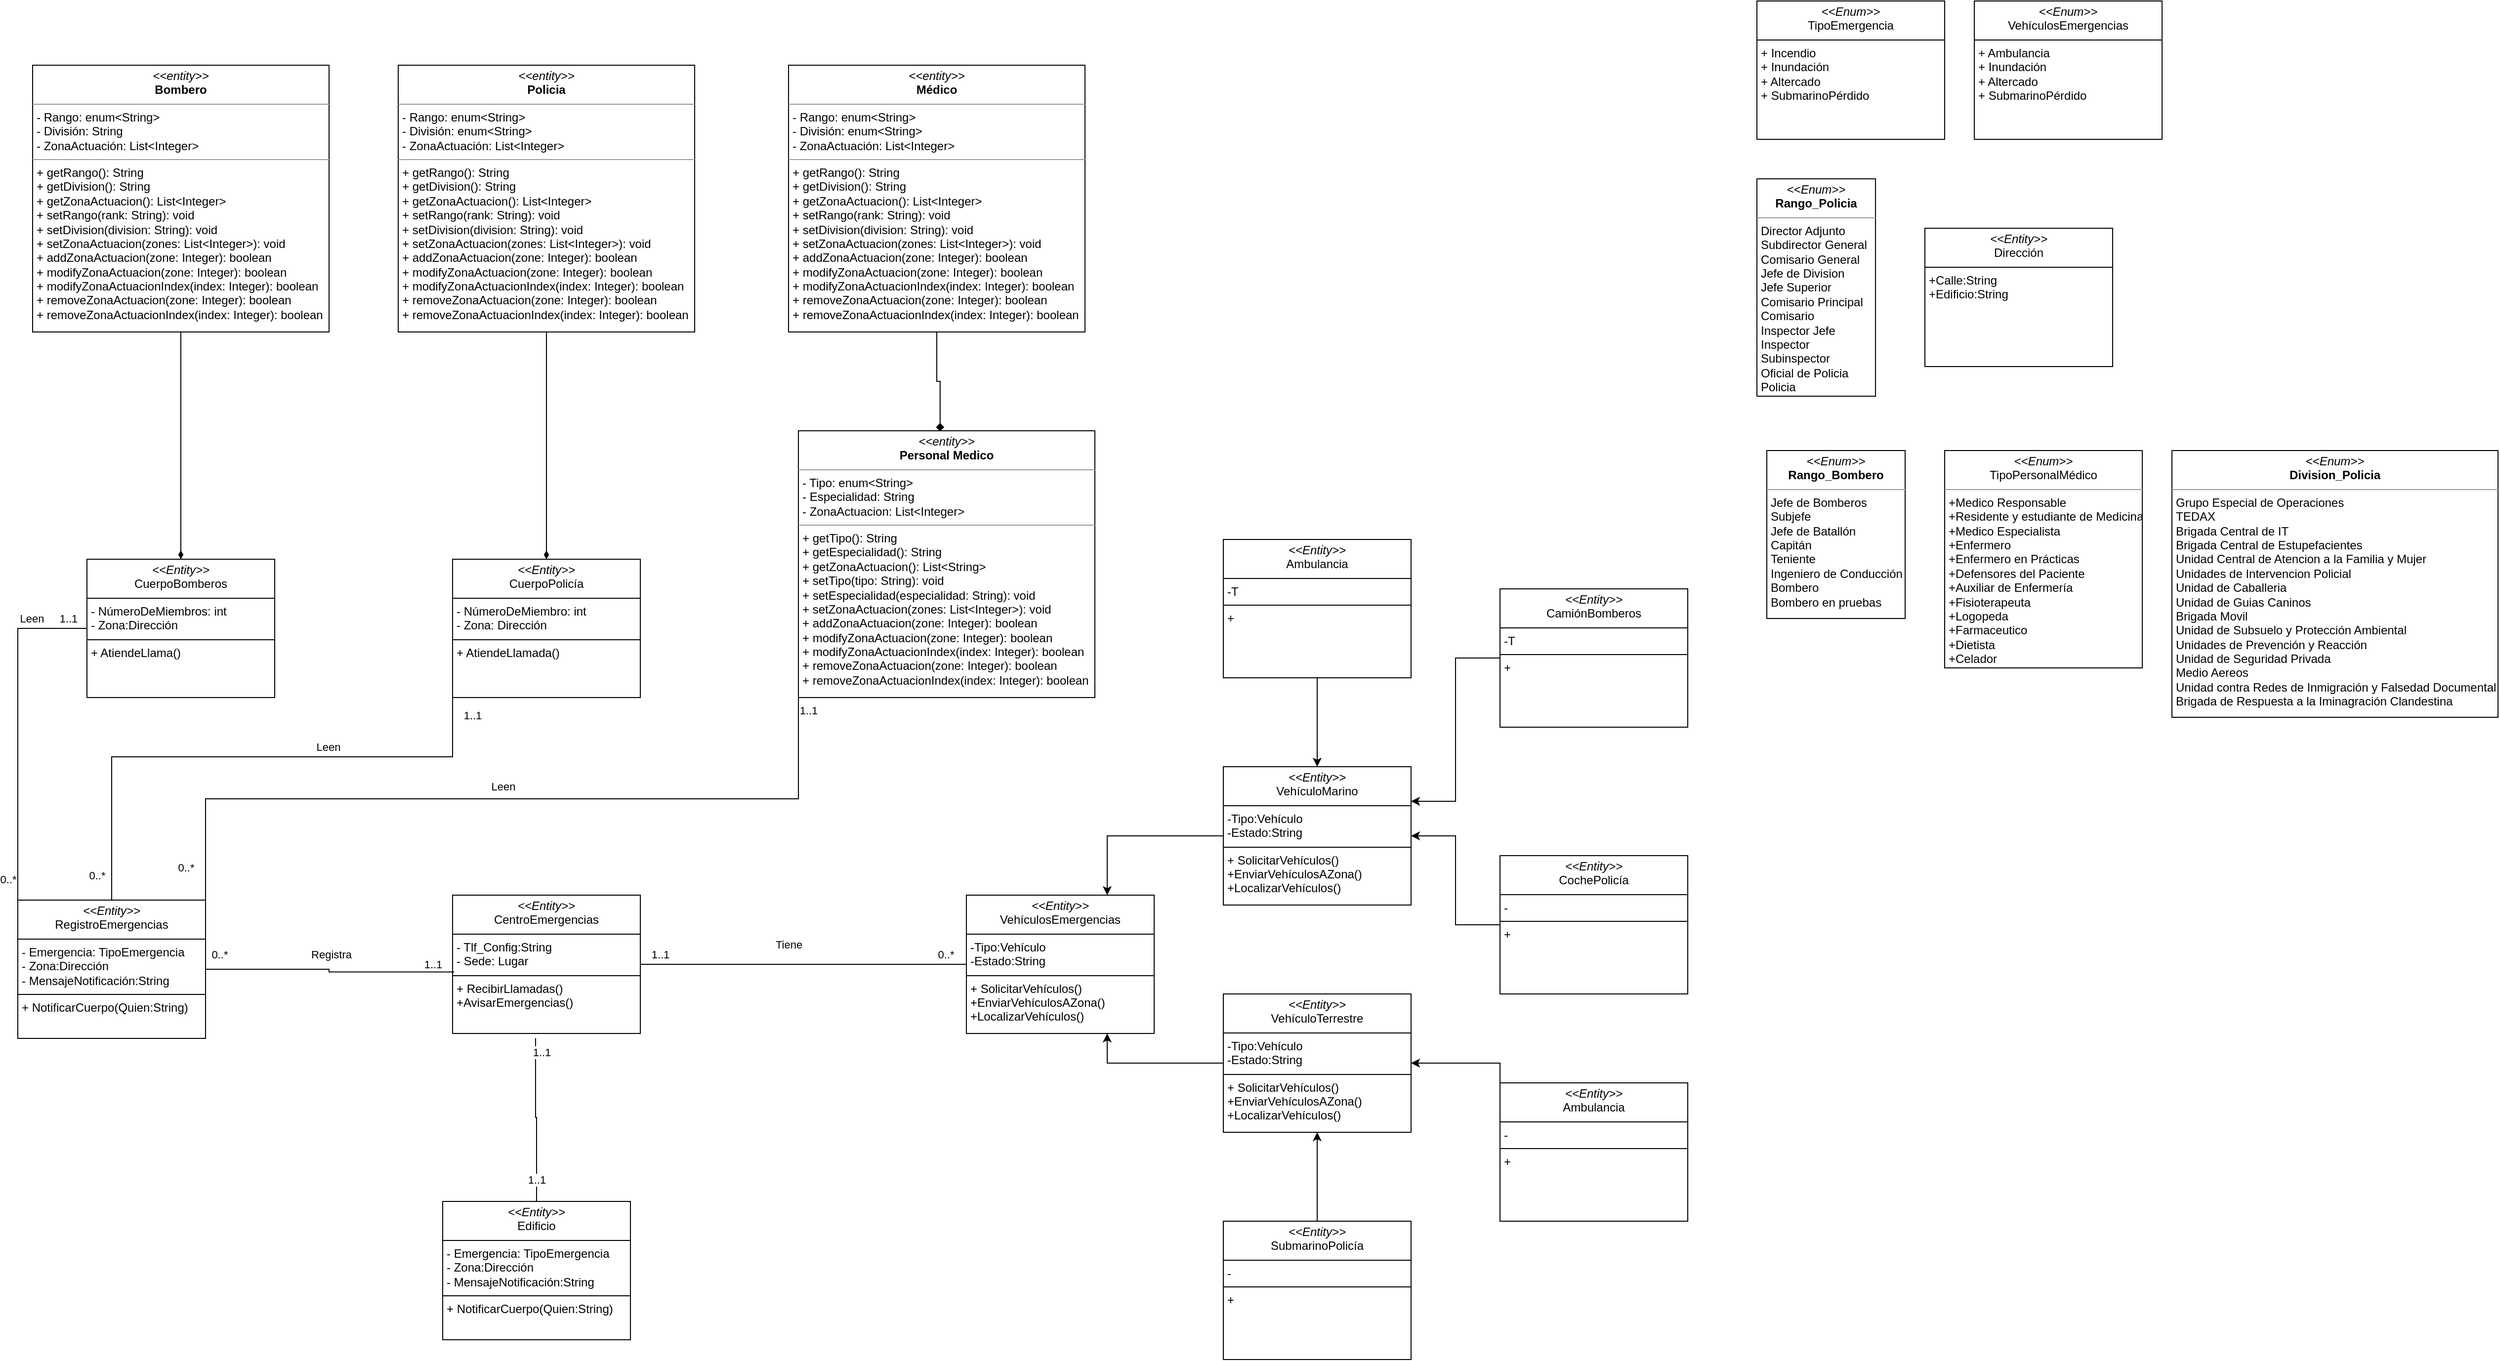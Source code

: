 <mxfile version="24.0.5" type="github">
  <diagram name="Página-1" id="LdLXde8z1BE4xetksOMD">
    <mxGraphModel dx="2514" dy="2087" grid="1" gridSize="10" guides="1" tooltips="1" connect="1" arrows="1" fold="1" page="1" pageScale="1" pageWidth="827" pageHeight="1169" math="0" shadow="0">
      <root>
        <mxCell id="0" />
        <mxCell id="1" parent="0" />
        <mxCell id="MYcb5Nsn5vaMIgrUeCR2-25" style="edgeStyle=orthogonalEdgeStyle;rounded=0;orthogonalLoop=1;jettySize=auto;html=1;exitX=1;exitY=0.5;exitDx=0;exitDy=0;entryX=0;entryY=0.5;entryDx=0;entryDy=0;endArrow=none;endFill=0;" edge="1" parent="1" source="hpnSp_jx-Zh7qwqXJHI1-1" target="hpnSp_jx-Zh7qwqXJHI1-2">
          <mxGeometry relative="1" as="geometry" />
        </mxCell>
        <mxCell id="MYcb5Nsn5vaMIgrUeCR2-41" value="Tiene" style="edgeLabel;html=1;align=center;verticalAlign=middle;resizable=0;points=[];" vertex="1" connectable="0" parent="MYcb5Nsn5vaMIgrUeCR2-25">
          <mxGeometry x="-0.176" y="1" relative="1" as="geometry">
            <mxPoint x="14" y="-19" as="offset" />
          </mxGeometry>
        </mxCell>
        <mxCell id="MYcb5Nsn5vaMIgrUeCR2-42" value="1..1" style="edgeLabel;html=1;align=center;verticalAlign=middle;resizable=0;points=[];" vertex="1" connectable="0" parent="MYcb5Nsn5vaMIgrUeCR2-25">
          <mxGeometry x="-0.867" y="-1" relative="1" as="geometry">
            <mxPoint x="-2" y="-11" as="offset" />
          </mxGeometry>
        </mxCell>
        <mxCell id="MYcb5Nsn5vaMIgrUeCR2-43" value="0..*" style="edgeLabel;html=1;align=center;verticalAlign=middle;resizable=0;points=[];" vertex="1" connectable="0" parent="MYcb5Nsn5vaMIgrUeCR2-25">
          <mxGeometry x="0.872" y="-1" relative="1" as="geometry">
            <mxPoint y="-11" as="offset" />
          </mxGeometry>
        </mxCell>
        <mxCell id="hpnSp_jx-Zh7qwqXJHI1-1" value="&lt;p style=&quot;margin:0px;margin-top:4px;text-align:center;&quot;&gt;&lt;i&gt;&amp;lt;&amp;lt;Entity&amp;gt;&amp;gt;&lt;/i&gt;&lt;br&gt;CentroEmergencias&lt;/p&gt;&lt;hr size=&quot;1&quot; style=&quot;border-style:solid;&quot;&gt;&lt;p style=&quot;margin:0px;margin-left:4px;&quot;&gt;- Tlf_Config:String&lt;/p&gt;&lt;p style=&quot;margin:0px;margin-left:4px;&quot;&gt;- Sede: Lugar&lt;/p&gt;&lt;hr size=&quot;1&quot; style=&quot;border-style:solid;&quot;&gt;&lt;p style=&quot;margin:0px;margin-left:4px;&quot;&gt;+ RecibirLlamadas()&lt;br&gt;&lt;/p&gt;&lt;p style=&quot;margin:0px;margin-left:4px;&quot;&gt;+AvisarEmergencias()&lt;/p&gt;" style="verticalAlign=top;align=left;overflow=fill;html=1;whiteSpace=wrap;" parent="1" vertex="1">
          <mxGeometry x="-240" y="440" width="190" height="140" as="geometry" />
        </mxCell>
        <mxCell id="hpnSp_jx-Zh7qwqXJHI1-2" value="&lt;p style=&quot;margin:0px;margin-top:4px;text-align:center;&quot;&gt;&lt;i&gt;&amp;lt;&amp;lt;Entity&amp;gt;&amp;gt;&lt;/i&gt;&lt;br&gt;VehículosEmergencias&lt;/p&gt;&lt;hr size=&quot;1&quot; style=&quot;border-style:solid;&quot;&gt;&lt;p style=&quot;margin:0px;margin-left:4px;&quot;&gt;-Tipo:Vehículo&lt;/p&gt;&lt;p style=&quot;margin:0px;margin-left:4px;&quot;&gt;-Estado:String&lt;/p&gt;&lt;hr size=&quot;1&quot; style=&quot;border-style:solid;&quot;&gt;&lt;p style=&quot;margin:0px;margin-left:4px;&quot;&gt;+ SolicitarVehículos()&lt;br&gt;&lt;/p&gt;&lt;p style=&quot;margin:0px;margin-left:4px;&quot;&gt;+EnviarVehículosAZona()&lt;/p&gt;&lt;p style=&quot;margin:0px;margin-left:4px;&quot;&gt;+LocalizarVehículos()&lt;/p&gt;" style="verticalAlign=top;align=left;overflow=fill;html=1;whiteSpace=wrap;" parent="1" vertex="1">
          <mxGeometry x="280" y="440" width="190" height="140" as="geometry" />
        </mxCell>
        <mxCell id="hpnSp_jx-Zh7qwqXJHI1-3" value="&lt;p style=&quot;margin:0px;margin-top:4px;text-align:center;&quot;&gt;&lt;i&gt;&amp;lt;&amp;lt;Entity&amp;gt;&amp;gt;&lt;/i&gt;&lt;br&gt;RegistroEmergencias&lt;/p&gt;&lt;hr size=&quot;1&quot; style=&quot;border-style:solid;&quot;&gt;&lt;p style=&quot;margin:0px;margin-left:4px;&quot;&gt;- Emergencia: TipoEmergencia&lt;/p&gt;&lt;p style=&quot;margin:0px;margin-left:4px;&quot;&gt;- Zona:Dirección&lt;/p&gt;&lt;p style=&quot;margin:0px;margin-left:4px;&quot;&gt;- MensajeNotificación:String&lt;/p&gt;&lt;hr size=&quot;1&quot; style=&quot;border-style:solid;&quot;&gt;&lt;p style=&quot;margin:0px;margin-left:4px;&quot;&gt;+ NotificarCuerpo(Quien:String)&lt;br&gt;&lt;/p&gt;" style="verticalAlign=top;align=left;overflow=fill;html=1;whiteSpace=wrap;" parent="1" vertex="1">
          <mxGeometry x="-680" y="445" width="190" height="140" as="geometry" />
        </mxCell>
        <mxCell id="MYcb5Nsn5vaMIgrUeCR2-36" style="edgeStyle=orthogonalEdgeStyle;rounded=0;orthogonalLoop=1;jettySize=auto;html=1;exitX=0;exitY=0.5;exitDx=0;exitDy=0;entryX=0.5;entryY=0;entryDx=0;entryDy=0;endArrow=none;endFill=0;" edge="1" parent="1" source="hpnSp_jx-Zh7qwqXJHI1-4" target="hpnSp_jx-Zh7qwqXJHI1-3">
          <mxGeometry relative="1" as="geometry">
            <Array as="points">
              <mxPoint x="-240" y="300" />
              <mxPoint x="-585" y="300" />
            </Array>
          </mxGeometry>
        </mxCell>
        <mxCell id="MYcb5Nsn5vaMIgrUeCR2-39" value="Leen" style="edgeLabel;html=1;align=center;verticalAlign=middle;resizable=0;points=[];" vertex="1" connectable="0" parent="MYcb5Nsn5vaMIgrUeCR2-36">
          <mxGeometry x="-0.148" y="-2" relative="1" as="geometry">
            <mxPoint x="8" y="-8" as="offset" />
          </mxGeometry>
        </mxCell>
        <mxCell id="MYcb5Nsn5vaMIgrUeCR2-46" value="1..1" style="edgeLabel;html=1;align=center;verticalAlign=middle;resizable=0;points=[];" vertex="1" connectable="0" parent="MYcb5Nsn5vaMIgrUeCR2-36">
          <mxGeometry x="-0.713" relative="1" as="geometry">
            <mxPoint x="20" y="-1" as="offset" />
          </mxGeometry>
        </mxCell>
        <mxCell id="MYcb5Nsn5vaMIgrUeCR2-50" value="0..*" style="edgeLabel;html=1;align=center;verticalAlign=middle;resizable=0;points=[];" vertex="1" connectable="0" parent="MYcb5Nsn5vaMIgrUeCR2-36">
          <mxGeometry x="0.931" y="-2" relative="1" as="geometry">
            <mxPoint x="-13" y="-4" as="offset" />
          </mxGeometry>
        </mxCell>
        <mxCell id="hpnSp_jx-Zh7qwqXJHI1-4" value="&lt;p style=&quot;margin:0px;margin-top:4px;text-align:center;&quot;&gt;&lt;i&gt;&amp;lt;&amp;lt;Entity&amp;gt;&amp;gt;&lt;/i&gt;&lt;br&gt;CuerpoPolicía&lt;/p&gt;&lt;hr size=&quot;1&quot; style=&quot;border-style:solid;&quot;&gt;&lt;p style=&quot;margin:0px;margin-left:4px;&quot;&gt;- NúmeroDeMiembro: int&lt;/p&gt;&lt;p style=&quot;margin:0px;margin-left:4px;&quot;&gt;- Zona: Dirección&lt;/p&gt;&lt;hr size=&quot;1&quot; style=&quot;border-style:solid;&quot;&gt;&lt;p style=&quot;margin:0px;margin-left:4px;&quot;&gt;+ AtiendeLlamada()&lt;br&gt;&lt;/p&gt;" style="verticalAlign=top;align=left;overflow=fill;html=1;whiteSpace=wrap;" parent="1" vertex="1">
          <mxGeometry x="-240" y="100" width="190" height="140" as="geometry" />
        </mxCell>
        <mxCell id="96839O5GG2vvCgcMlOU8-1" value="&lt;p style=&quot;margin:0px;margin-top:4px;text-align:center;&quot;&gt;&lt;i&gt;&amp;lt;&amp;lt;Enum&amp;gt;&amp;gt;&lt;/i&gt;&lt;br&gt;TipoEmergencia&lt;/p&gt;&lt;hr size=&quot;1&quot; style=&quot;border-style:solid;&quot;&gt;&lt;p style=&quot;margin:0px;margin-left:4px;&quot;&gt;+ Incendio&lt;/p&gt;&lt;p style=&quot;margin:0px;margin-left:4px;&quot;&gt;+ Inundación&lt;br&gt;&lt;/p&gt;&lt;p style=&quot;margin:0px;margin-left:4px;&quot;&gt;+ Altercado&lt;/p&gt;&lt;p style=&quot;margin:0px;margin-left:4px;&quot;&gt;+ SubmarinoPérdido&lt;/p&gt;" style="verticalAlign=top;align=left;overflow=fill;html=1;whiteSpace=wrap;" parent="1" vertex="1">
          <mxGeometry x="1080" y="-465" width="190" height="140" as="geometry" />
        </mxCell>
        <mxCell id="96839O5GG2vvCgcMlOU8-2" value="&lt;p style=&quot;margin:0px;margin-top:4px;text-align:center;&quot;&gt;&lt;i&gt;&amp;lt;&amp;lt;Enum&amp;gt;&amp;gt;&lt;/i&gt;&lt;br&gt;VehículosEmergencias&lt;/p&gt;&lt;hr size=&quot;1&quot; style=&quot;border-style:solid;&quot;&gt;&lt;p style=&quot;margin:0px;margin-left:4px;&quot;&gt;+ Ambulancia&lt;/p&gt;&lt;p style=&quot;margin:0px;margin-left:4px;&quot;&gt;+ Inundación&lt;br&gt;&lt;/p&gt;&lt;p style=&quot;margin:0px;margin-left:4px;&quot;&gt;+ Altercado&lt;/p&gt;&lt;p style=&quot;margin:0px;margin-left:4px;&quot;&gt;+ SubmarinoPérdido&lt;/p&gt;" style="verticalAlign=top;align=left;overflow=fill;html=1;whiteSpace=wrap;" parent="1" vertex="1">
          <mxGeometry x="1300" y="-465" width="190" height="140" as="geometry" />
        </mxCell>
        <mxCell id="MYcb5Nsn5vaMIgrUeCR2-35" style="edgeStyle=orthogonalEdgeStyle;rounded=0;orthogonalLoop=1;jettySize=auto;html=1;exitX=0;exitY=0.5;exitDx=0;exitDy=0;entryX=0;entryY=0;entryDx=0;entryDy=0;endArrow=none;endFill=0;" edge="1" parent="1" source="96839O5GG2vvCgcMlOU8-3" target="hpnSp_jx-Zh7qwqXJHI1-3">
          <mxGeometry relative="1" as="geometry" />
        </mxCell>
        <mxCell id="MYcb5Nsn5vaMIgrUeCR2-40" value="Leen" style="edgeLabel;html=1;align=center;verticalAlign=middle;resizable=0;points=[];" vertex="1" connectable="0" parent="MYcb5Nsn5vaMIgrUeCR2-35">
          <mxGeometry x="-0.711" y="-3" relative="1" as="geometry">
            <mxPoint x="-6" y="-7" as="offset" />
          </mxGeometry>
        </mxCell>
        <mxCell id="MYcb5Nsn5vaMIgrUeCR2-48" value="1..1" style="edgeLabel;html=1;align=center;verticalAlign=middle;resizable=0;points=[];" vertex="1" connectable="0" parent="MYcb5Nsn5vaMIgrUeCR2-35">
          <mxGeometry x="-0.888" y="-3" relative="1" as="geometry">
            <mxPoint y="-7" as="offset" />
          </mxGeometry>
        </mxCell>
        <mxCell id="MYcb5Nsn5vaMIgrUeCR2-49" value="0..*" style="edgeLabel;html=1;align=center;verticalAlign=middle;resizable=0;points=[];" vertex="1" connectable="0" parent="MYcb5Nsn5vaMIgrUeCR2-35">
          <mxGeometry x="0.876" y="4" relative="1" as="geometry">
            <mxPoint x="-14" as="offset" />
          </mxGeometry>
        </mxCell>
        <mxCell id="96839O5GG2vvCgcMlOU8-3" value="&lt;p style=&quot;margin:0px;margin-top:4px;text-align:center;&quot;&gt;&lt;i&gt;&amp;lt;&amp;lt;Entity&amp;gt;&amp;gt;&lt;/i&gt;&lt;br&gt;CuerpoBomberos&lt;/p&gt;&lt;hr size=&quot;1&quot; style=&quot;border-style:solid;&quot;&gt;&lt;p style=&quot;margin:0px;margin-left:4px;&quot;&gt;- NúmeroDeMiembros: int&lt;/p&gt;&lt;p style=&quot;margin:0px;margin-left:4px;&quot;&gt;- Zona:Dirección&lt;/p&gt;&lt;hr size=&quot;1&quot; style=&quot;border-style:solid;&quot;&gt;&lt;p style=&quot;margin:0px;margin-left:4px;&quot;&gt;+ AtiendeLlama()&lt;br&gt;&lt;/p&gt;" style="verticalAlign=top;align=left;overflow=fill;html=1;whiteSpace=wrap;" parent="1" vertex="1">
          <mxGeometry x="-610" y="100" width="190" height="140" as="geometry" />
        </mxCell>
        <mxCell id="96839O5GG2vvCgcMlOU8-20" value="&lt;p style=&quot;margin:0px;margin-top:4px;text-align:center;&quot;&gt;&lt;i&gt;&amp;lt;&amp;lt;Entity&amp;gt;&amp;gt;&lt;/i&gt;&lt;br&gt;Dirección&lt;/p&gt;&lt;hr size=&quot;1&quot; style=&quot;border-style:solid;&quot;&gt;&lt;p style=&quot;margin:0px;margin-left:4px;&quot;&gt;+Calle:String&lt;/p&gt;&lt;p style=&quot;margin:0px;margin-left:4px;&quot;&gt;+Edificio:String&lt;/p&gt;" style="verticalAlign=top;align=left;overflow=fill;html=1;whiteSpace=wrap;" parent="1" vertex="1">
          <mxGeometry x="1250" y="-235" width="190" height="140" as="geometry" />
        </mxCell>
        <mxCell id="MYcb5Nsn5vaMIgrUeCR2-1" value="&lt;p style=&quot;margin:0px;margin-top:4px;text-align:center;&quot;&gt;&lt;i&gt;&amp;lt;&amp;lt;Enum&amp;gt;&amp;gt;&lt;/i&gt;&lt;br&gt;TipoPersonalMédico&lt;/p&gt;&lt;hr size=&quot;1&quot;&gt;&lt;p style=&quot;margin:0px;margin-left:4px;&quot;&gt;+Medico Responsable&lt;/p&gt;&lt;p style=&quot;margin:0px;margin-left:4px;&quot;&gt;+Residente y estudiante de Medicina&lt;/p&gt;&lt;p style=&quot;margin:0px;margin-left:4px;&quot;&gt;+Medico Especialista&lt;/p&gt;&lt;p style=&quot;margin:0px;margin-left:4px;&quot;&gt;+Enfermero&lt;/p&gt;&lt;p style=&quot;margin:0px;margin-left:4px;&quot;&gt;+Enfermero en Prácticas&lt;/p&gt;&lt;p style=&quot;margin:0px;margin-left:4px;&quot;&gt;+Defensores del Paciente&lt;/p&gt;&lt;p style=&quot;margin:0px;margin-left:4px;&quot;&gt;+Auxiliar de Enfermería&lt;/p&gt;&lt;p style=&quot;margin:0px;margin-left:4px;&quot;&gt;+Fisioterapeuta&lt;/p&gt;&lt;p style=&quot;margin:0px;margin-left:4px;&quot;&gt;+Logopeda&lt;/p&gt;&lt;p style=&quot;margin:0px;margin-left:4px;&quot;&gt;+Farmaceutico&lt;/p&gt;&lt;p style=&quot;margin:0px;margin-left:4px;&quot;&gt;+Dietista&lt;/p&gt;&lt;p style=&quot;margin:0px;margin-left:4px;&quot;&gt;+Celador&lt;/p&gt;&lt;p style=&quot;margin:0px;margin-left:4px;&quot;&gt;&lt;br&gt;&lt;/p&gt;" style="verticalAlign=top;align=left;overflow=fill;fontSize=12;fontFamily=Helvetica;html=1;rounded=0;" vertex="1" parent="1">
          <mxGeometry x="1270" y="-10" width="200" height="220" as="geometry" />
        </mxCell>
        <mxCell id="MYcb5Nsn5vaMIgrUeCR2-29" style="edgeStyle=orthogonalEdgeStyle;rounded=0;orthogonalLoop=1;jettySize=auto;html=1;exitX=0.5;exitY=1;exitDx=0;exitDy=0;entryX=0.5;entryY=0;entryDx=0;entryDy=0;endArrow=diamondThin;endFill=1;" edge="1" parent="1" source="MYcb5Nsn5vaMIgrUeCR2-2" target="96839O5GG2vvCgcMlOU8-3">
          <mxGeometry relative="1" as="geometry" />
        </mxCell>
        <mxCell id="MYcb5Nsn5vaMIgrUeCR2-2" value="&lt;p style=&quot;margin:0px;margin-top:4px;text-align:center;&quot;&gt;&lt;i&gt;&amp;lt;&amp;lt;entity&amp;gt;&amp;gt;&lt;/i&gt;&lt;br&gt;&lt;b&gt;Bombero&lt;/b&gt;&lt;/p&gt;&lt;hr size=&quot;1&quot;&gt;&lt;p style=&quot;margin:0px;margin-left:4px;&quot;&gt;- Rango: enum&amp;lt;String&amp;gt;&lt;/p&gt;&lt;p style=&quot;margin:0px;margin-left:4px;&quot;&gt;- División: String&lt;/p&gt;&lt;p style=&quot;margin:0px;margin-left:4px;&quot;&gt;- ZonaActuación: List&amp;lt;Integer&amp;gt;&lt;/p&gt;&lt;hr size=&quot;1&quot;&gt;&lt;p style=&quot;margin:0px;margin-left:4px;&quot;&gt;+ getRango(): String&lt;/p&gt;&lt;p style=&quot;margin:0px;margin-left:4px;&quot;&gt;+ getDivision(): String&lt;/p&gt;&lt;p style=&quot;margin:0px;margin-left:4px;&quot;&gt;+ getZonaActuacion(): List&amp;lt;Integer&amp;gt;&lt;/p&gt;&lt;p style=&quot;margin:0px;margin-left:4px;&quot;&gt;+ setRango(rank: String): void&lt;/p&gt;&lt;p style=&quot;margin:0px;margin-left:4px;&quot;&gt;+ setDivision(division: String): void&lt;/p&gt;&lt;p style=&quot;margin:0px;margin-left:4px;&quot;&gt;+ setZonaActuacion(zones: List&amp;lt;Integer&amp;gt;): void&lt;/p&gt;&lt;p style=&quot;margin:0px;margin-left:4px;&quot;&gt;+ addZonaActuacion(zone: Integer): boolean&lt;/p&gt;&lt;p style=&quot;border-color: var(--border-color); margin: 0px 0px 0px 4px;&quot;&gt;+ modifyZonaActuacion(zone: Integer): boolean&lt;/p&gt;&lt;p style=&quot;border-color: var(--border-color); margin: 0px 0px 0px 4px;&quot;&gt;+ modifyZonaActuacionIndex(index: Integer): boolean&lt;/p&gt;&lt;p style=&quot;margin:0px;margin-left:4px;&quot;&gt;+ removeZonaActuacion(zone: Integer): boolean&lt;/p&gt;&lt;p style=&quot;margin:0px;margin-left:4px;&quot;&gt;+ removeZonaActuacionIndex(index: Integer): boolean&lt;/p&gt;&lt;span style=&quot;color: rgba(0, 0, 0, 0); font-family: monospace; font-size: 0px;&quot;&gt;%3CmxGraphModel%3E%3Croot%3E%3CmxCell%20id%3D%220%22%2F%3E%3CmxCell%20id%3D%221%22%20parent%3D%220%22%2F%3E%3CmxCell%20id%3D%222%22%20value%3D%22%26lt%3Bp%20style%3D%26quot%3Bmargin%3A0px%3Bmargin-top%3A4px%3Btext-align%3Acenter%3B%26quot%3B%26gt%3B%26lt%3Bi%26gt%3B%26amp%3Blt%3B%26amp%3Blt%3Bentity%26amp%3Bgt%3B%26amp%3Bgt%3B%26lt%3B%2Fi%26gt%3B%26lt%3Bbr%26gt%3B%26lt%3Bb%26gt%3BTurista%26lt%3B%2Fb%26gt%3B%26lt%3B%2Fp%26gt%3B%26lt%3Bhr%20size%3D%26quot%3B1%26quot%3B%26gt%3B%26lt%3Bp%20style%3D%26quot%3Bmargin%3A0px%3Bmargin-left%3A4px%3B%26quot%3B%26gt%3B%2B%20field1%3A%20Type%26lt%3Bbr%26gt%3B%2B%20field2%3A%20Type%26lt%3B%2Fp%26gt%3B%26lt%3Bhr%20size%3D%26quot%3B1%26quot%3B%26gt%3B%26lt%3Bp%20style%3D%26quot%3Bmargin%3A0px%3Bmargin-left%3A4px%3B%26quot%3B%26gt%3B%2B%20method1(Type)%3A%20Type%26lt%3Bbr%26gt%3B%2B%20method2(Type%2C%20Type)%3A%20Type%26lt%3B%2Fp%26gt%3B%22%20style%3D%22verticalAlign%3Dtop%3Balign%3Dleft%3Boverflow%3Dfill%3BfontSize%3D12%3BfontFamily%3DHelvetica%3Bhtml%3D1%3B%22%20vertex%3D%221%22%20parent%3D%221%22%3E%3CmxGeometry%20x%3D%2240%22%20y%3D%2280%22%20width%3D%22190%22%20height%3D%22140%22%20as%3D%22geometry%22%2F%3E%3C%2FmxCell%3E%3C%2Froot%3E%3C%2FmxGraphModel%3E&lt;/span&gt;" style="verticalAlign=top;align=left;overflow=fill;fontSize=12;fontFamily=Helvetica;html=1;rounded=0;" vertex="1" parent="1">
          <mxGeometry x="-665" y="-400" width="300" height="270" as="geometry" />
        </mxCell>
        <mxCell id="MYcb5Nsn5vaMIgrUeCR2-30" style="edgeStyle=orthogonalEdgeStyle;rounded=0;orthogonalLoop=1;jettySize=auto;html=1;exitX=0.5;exitY=1;exitDx=0;exitDy=0;endArrow=diamondThin;endFill=1;" edge="1" parent="1" source="MYcb5Nsn5vaMIgrUeCR2-3" target="hpnSp_jx-Zh7qwqXJHI1-4">
          <mxGeometry relative="1" as="geometry" />
        </mxCell>
        <mxCell id="MYcb5Nsn5vaMIgrUeCR2-3" value="&lt;p style=&quot;margin:0px;margin-top:4px;text-align:center;&quot;&gt;&lt;i&gt;&amp;lt;&amp;lt;entity&amp;gt;&amp;gt;&lt;/i&gt;&lt;br&gt;&lt;b&gt;Policia&lt;/b&gt;&lt;/p&gt;&lt;hr size=&quot;1&quot;&gt;&lt;p style=&quot;border-color: var(--border-color); margin: 0px 0px 0px 4px;&quot;&gt;- Rango: enum&amp;lt;String&amp;gt;&lt;/p&gt;&lt;p style=&quot;border-color: var(--border-color); margin: 0px 0px 0px 4px;&quot;&gt;- División: enum&amp;lt;String&amp;gt;&lt;/p&gt;&lt;p style=&quot;border-color: var(--border-color); margin: 0px 0px 0px 4px;&quot;&gt;- ZonaActuación: List&amp;lt;Integer&amp;gt;&lt;/p&gt;&lt;hr size=&quot;1&quot;&gt;&lt;p style=&quot;border-color: var(--border-color); margin: 0px 0px 0px 4px;&quot;&gt;+ getRango(): String&lt;/p&gt;&lt;p style=&quot;border-color: var(--border-color); margin: 0px 0px 0px 4px;&quot;&gt;+ getDivision(): String&lt;/p&gt;&lt;p style=&quot;border-color: var(--border-color); margin: 0px 0px 0px 4px;&quot;&gt;+ getZonaActuacion(): List&amp;lt;Integer&amp;gt;&lt;/p&gt;&lt;p style=&quot;border-color: var(--border-color); margin: 0px 0px 0px 4px;&quot;&gt;+ setRango(rank: String): void&lt;/p&gt;&lt;p style=&quot;border-color: var(--border-color); margin: 0px 0px 0px 4px;&quot;&gt;+ setDivision(division: String): void&lt;/p&gt;&lt;p style=&quot;border-color: var(--border-color); margin: 0px 0px 0px 4px;&quot;&gt;+ setZonaActuacion(zones: List&amp;lt;Integer&amp;gt;): void&lt;/p&gt;&lt;p style=&quot;border-color: var(--border-color); margin: 0px 0px 0px 4px;&quot;&gt;+ addZonaActuacion(zone: Integer): boolean&lt;/p&gt;&lt;p style=&quot;border-color: var(--border-color); margin: 0px 0px 0px 4px;&quot;&gt;+ modifyZonaActuacion(zone: Integer): boolean&lt;/p&gt;&lt;p style=&quot;border-color: var(--border-color); margin: 0px 0px 0px 4px;&quot;&gt;+ modifyZonaActuacionIndex(index: Integer): boolean&lt;/p&gt;&lt;p style=&quot;border-color: var(--border-color); margin: 0px 0px 0px 4px;&quot;&gt;+ removeZonaActuacion(zone: Integer): boolean&lt;/p&gt;&lt;p style=&quot;border-color: var(--border-color); margin: 0px 0px 0px 4px;&quot;&gt;+ removeZonaActuacionIndex(index: Integer): boolean&lt;/p&gt;&lt;span style=&quot;color: rgba(0, 0, 0, 0); font-family: monospace; font-size: 0px;&quot;&gt;%3CmxGraphModel%3E%3Croot%3E%3CmxCell%20id%3D%220%22%2F%3E%3CmxCell%20id%3D%221%22%20parent%3D%220%22%2F%3E%3CmxCell%20id%3D%222%22%20value%3D%22%26lt%3Bp%20style%3D%26quot%3Bmargin%3A0px%3Bmargin-top%3A4px%3Btext-align%3Acenter%3B%26quot%3B%26gt%3B%26lt%3Bi%26gt%3B%26amp%3Blt%3B%26amp%3Blt%3Bentity%26amp%3Bgt%3B%26amp%3Bgt%3B%26lt%3B%2Fi%26gt%3B%26lt%3Bbr%26gt%3B%26lt%3Bb%26gt%3BTurista%26lt%3B%2Fb%26gt%3B%26lt%3B%2Fp%26gt%3B%26lt%3Bhr%20size%3D%26quot%3B1%26quot%3B%26gt%3B%26lt%3Bp%20style%3D%26quot%3Bmargin%3A0px%3Bmargin-left%3A4px%3B%26quot%3B%26gt%3B%2B%20field1%3A%20Type%26lt%3Bbr%26gt%3B%2B%20field2%3A%20Type%26lt%3B%2Fp%26gt%3B%26lt%3Bhr%20size%3D%26quot%3B1%26quot%3B%26gt%3B%26lt%3Bp%20style%3D%26quot%3Bmargin%3A0px%3Bmargin-left%3A4px%3B%26quot%3B%26gt%3B%2B%20method1(Type)%3A%20Type%26lt%3Bbr%26gt%3B%2B%20method2(Type%2C%20Type)%3A%20Type%26lt%3B%2Fp%26gt%3B%22%20style%3D%22verticalAlign%3Dtop%3Balign%3Dleft%3Boverflow%3Dfill%3BfontSize%3D12%3BfontFamily%3DHelvetica%3Bhtml%3D1%3B%22%20vertex%3D%221%22%20parent%3D%221%22%3E%3CmxGeometry%20x%3D%2240%22%20y%3D%2280%22%20width%3D%22190%22%20height%3D%22140%22%20as%3D%22geometry%22%2F%3E%3C%2FmxCell%3E%3C%2Froot%3E%3C%2FmxGraphModel%3E&lt;/span&gt;" style="verticalAlign=top;align=left;overflow=fill;fontSize=12;fontFamily=Helvetica;html=1;rounded=0;" vertex="1" parent="1">
          <mxGeometry x="-295" y="-400" width="300" height="270" as="geometry" />
        </mxCell>
        <mxCell id="MYcb5Nsn5vaMIgrUeCR2-4" value="&lt;p style=&quot;margin:0px;margin-top:4px;text-align:center;&quot;&gt;&lt;i&gt;&amp;lt;&amp;lt;Enum&amp;gt;&amp;gt;&lt;/i&gt;&lt;br&gt;&lt;b&gt;Rango_Bombero&lt;/b&gt;&lt;/p&gt;&lt;hr size=&quot;1&quot;&gt;&lt;p style=&quot;margin:0px;margin-left:4px;&quot;&gt;Jefe de Bomberos&lt;/p&gt;&lt;p style=&quot;margin:0px;margin-left:4px;&quot;&gt;Subjefe&lt;/p&gt;&lt;p style=&quot;margin:0px;margin-left:4px;&quot;&gt;Jefe de Batallón&lt;/p&gt;&lt;p style=&quot;margin:0px;margin-left:4px;&quot;&gt;Capitán&lt;/p&gt;&lt;p style=&quot;margin:0px;margin-left:4px;&quot;&gt;Teniente&lt;/p&gt;&lt;p style=&quot;margin:0px;margin-left:4px;&quot;&gt;Ingeniero de Conducción&lt;/p&gt;&lt;p style=&quot;margin:0px;margin-left:4px;&quot;&gt;Bombero&lt;/p&gt;&lt;p style=&quot;margin:0px;margin-left:4px;&quot;&gt;Bombero en pruebas&lt;/p&gt;&lt;p style=&quot;margin:0px;margin-left:4px;&quot;&gt;&lt;br&gt;&lt;/p&gt;" style="verticalAlign=top;align=left;overflow=fill;fontSize=12;fontFamily=Helvetica;html=1;rounded=0;" vertex="1" parent="1">
          <mxGeometry x="1090" y="-10" width="140" height="170" as="geometry" />
        </mxCell>
        <mxCell id="MYcb5Nsn5vaMIgrUeCR2-5" value="&lt;p style=&quot;margin:0px;margin-top:4px;text-align:center;&quot;&gt;&lt;i&gt;&amp;lt;&amp;lt;Enum&amp;gt;&amp;gt;&lt;/i&gt;&lt;br&gt;&lt;b&gt;Rango_Policia&lt;/b&gt;&lt;/p&gt;&lt;hr size=&quot;1&quot;&gt;&lt;p style=&quot;margin:0px;margin-left:4px;&quot;&gt;Director Adjunto&lt;/p&gt;&lt;p style=&quot;margin:0px;margin-left:4px;&quot;&gt;Subdirector General&lt;/p&gt;&lt;p style=&quot;margin:0px;margin-left:4px;&quot;&gt;Comisario General&lt;/p&gt;&lt;p style=&quot;margin:0px;margin-left:4px;&quot;&gt;Jefe de Division&lt;/p&gt;&lt;p style=&quot;margin:0px;margin-left:4px;&quot;&gt;Jefe Superior&lt;/p&gt;&lt;p style=&quot;margin:0px;margin-left:4px;&quot;&gt;Comisario Principal&lt;/p&gt;&lt;p style=&quot;margin:0px;margin-left:4px;&quot;&gt;Comisario&lt;/p&gt;&lt;p style=&quot;margin:0px;margin-left:4px;&quot;&gt;Inspector Jefe&lt;/p&gt;&lt;p style=&quot;margin:0px;margin-left:4px;&quot;&gt;Inspector&lt;/p&gt;&lt;p style=&quot;margin:0px;margin-left:4px;&quot;&gt;Subinspector&lt;/p&gt;&lt;p style=&quot;margin:0px;margin-left:4px;&quot;&gt;Oficial de Policia&lt;/p&gt;&lt;p style=&quot;margin:0px;margin-left:4px;&quot;&gt;Policia&lt;/p&gt;" style="verticalAlign=top;align=left;overflow=fill;fontSize=12;fontFamily=Helvetica;html=1;rounded=0;" vertex="1" parent="1">
          <mxGeometry x="1080" y="-285" width="120" height="220" as="geometry" />
        </mxCell>
        <mxCell id="MYcb5Nsn5vaMIgrUeCR2-6" value="&lt;p style=&quot;margin:0px;margin-top:4px;text-align:center;&quot;&gt;&lt;i&gt;&amp;lt;&amp;lt;Enum&amp;gt;&amp;gt;&lt;/i&gt;&lt;br&gt;&lt;b&gt;Division_Policia&lt;/b&gt;&lt;/p&gt;&lt;hr size=&quot;1&quot;&gt;&lt;p style=&quot;margin:0px;margin-left:4px;&quot;&gt;Grupo Especial de Operaciones&lt;/p&gt;&lt;p style=&quot;margin:0px;margin-left:4px;&quot;&gt;TEDAX&lt;/p&gt;&lt;p style=&quot;margin:0px;margin-left:4px;&quot;&gt;Brigada Central de IT&lt;/p&gt;&lt;p style=&quot;margin:0px;margin-left:4px;&quot;&gt;Brigada Central de Estupefacientes&lt;/p&gt;&lt;p style=&quot;margin:0px;margin-left:4px;&quot;&gt;Unidad Central de Atencion a la Familia y Mujer&lt;/p&gt;&lt;p style=&quot;margin:0px;margin-left:4px;&quot;&gt;Unidades de Intervencion Policial&lt;/p&gt;&lt;p style=&quot;margin:0px;margin-left:4px;&quot;&gt;Unidad de Caballeria&lt;/p&gt;&lt;p style=&quot;margin:0px;margin-left:4px;&quot;&gt;Unidad de Guias Caninos&lt;/p&gt;&lt;p style=&quot;margin:0px;margin-left:4px;&quot;&gt;Brigada Movil&lt;/p&gt;&lt;p style=&quot;margin:0px;margin-left:4px;&quot;&gt;Unidad de Subsuelo y Protección Ambiental&lt;/p&gt;&lt;p style=&quot;margin:0px;margin-left:4px;&quot;&gt;Unidades de Prevención y Reacción&lt;/p&gt;&lt;p style=&quot;margin:0px;margin-left:4px;&quot;&gt;Unidad de Seguridad Privada&lt;/p&gt;&lt;p style=&quot;margin:0px;margin-left:4px;&quot;&gt;Medio Aereos&lt;/p&gt;&lt;p style=&quot;margin:0px;margin-left:4px;&quot;&gt;Unidad contra Redes de Inmigración y Falsedad Documental&lt;/p&gt;&lt;p style=&quot;margin:0px;margin-left:4px;&quot;&gt;Brigada de Respuesta a la Iminagración Clandestina&lt;/p&gt;" style="verticalAlign=top;align=left;overflow=fill;fontSize=12;fontFamily=Helvetica;html=1;rounded=0;" vertex="1" parent="1">
          <mxGeometry x="1500" y="-10" width="330" height="270" as="geometry" />
        </mxCell>
        <mxCell id="MYcb5Nsn5vaMIgrUeCR2-37" style="edgeStyle=orthogonalEdgeStyle;rounded=0;orthogonalLoop=1;jettySize=auto;html=1;exitX=0;exitY=1;exitDx=0;exitDy=0;entryX=1;entryY=0;entryDx=0;entryDy=0;endArrow=none;endFill=0;" edge="1" parent="1" source="MYcb5Nsn5vaMIgrUeCR2-7" target="hpnSp_jx-Zh7qwqXJHI1-3">
          <mxGeometry relative="1" as="geometry" />
        </mxCell>
        <mxCell id="MYcb5Nsn5vaMIgrUeCR2-38" value="Leen" style="edgeLabel;html=1;align=center;verticalAlign=middle;resizable=0;points=[];" vertex="1" connectable="0" parent="MYcb5Nsn5vaMIgrUeCR2-37">
          <mxGeometry x="0.165" y="-1" relative="1" as="geometry">
            <mxPoint x="67" y="-12" as="offset" />
          </mxGeometry>
        </mxCell>
        <mxCell id="MYcb5Nsn5vaMIgrUeCR2-47" value="1..1" style="edgeLabel;html=1;align=center;verticalAlign=middle;resizable=0;points=[];" vertex="1" connectable="0" parent="MYcb5Nsn5vaMIgrUeCR2-37">
          <mxGeometry x="-0.968" relative="1" as="geometry">
            <mxPoint x="10" as="offset" />
          </mxGeometry>
        </mxCell>
        <mxCell id="MYcb5Nsn5vaMIgrUeCR2-51" value="0..*" style="edgeLabel;html=1;align=center;verticalAlign=middle;resizable=0;points=[];" vertex="1" connectable="0" parent="MYcb5Nsn5vaMIgrUeCR2-37">
          <mxGeometry x="0.918" relative="1" as="geometry">
            <mxPoint x="-20" as="offset" />
          </mxGeometry>
        </mxCell>
        <mxCell id="MYcb5Nsn5vaMIgrUeCR2-7" value="&lt;p style=&quot;margin:0px;margin-top:4px;text-align:center;&quot;&gt;&lt;i&gt;&amp;lt;&amp;lt;entity&amp;gt;&amp;gt;&lt;/i&gt;&lt;br&gt;&lt;b&gt;Personal Medico&lt;/b&gt;&lt;/p&gt;&lt;hr size=&quot;1&quot;&gt;&lt;p style=&quot;border-color: var(--border-color); margin: 0px 0px 0px 4px;&quot;&gt;- Tipo: enum&amp;lt;String&amp;gt;&lt;/p&gt;&lt;p style=&quot;margin:0px;margin-left:4px;&quot;&gt;- Especialidad: String&lt;/p&gt;&lt;p style=&quot;margin:0px;margin-left:4px;&quot;&gt;- ZonaActuacion: List&amp;lt;Integer&amp;gt;&amp;nbsp;&lt;/p&gt;&lt;hr size=&quot;1&quot;&gt;&lt;p style=&quot;margin:0px;margin-left:4px;&quot;&gt;+ getTipo(): String&lt;br&gt;&lt;/p&gt;&lt;p style=&quot;margin:0px;margin-left:4px;&quot;&gt;+ getEspecialidad(): String&lt;/p&gt;&lt;p style=&quot;margin:0px;margin-left:4px;&quot;&gt;+ getZonaActuacion(): List&amp;lt;String&amp;gt;&lt;/p&gt;&lt;p style=&quot;margin:0px;margin-left:4px;&quot;&gt;+ setTipo(tipo: String): void&lt;/p&gt;&lt;p style=&quot;margin:0px;margin-left:4px;&quot;&gt;+ setEspecialidad(especialidad: String): void&lt;/p&gt;&lt;p style=&quot;border-color: var(--border-color); margin: 0px 0px 0px 4px;&quot;&gt;+ setZonaActuacion(zones: List&amp;lt;Integer&amp;gt;): void&lt;/p&gt;&lt;p style=&quot;border-color: var(--border-color); margin: 0px 0px 0px 4px;&quot;&gt;+ addZonaActuacion(zone: Integer): boolean&lt;/p&gt;&lt;p style=&quot;border-color: var(--border-color); margin: 0px 0px 0px 4px;&quot;&gt;+ modifyZonaActuacion(zone: Integer): boolean&lt;/p&gt;&lt;p style=&quot;border-color: var(--border-color); margin: 0px 0px 0px 4px;&quot;&gt;+ modifyZonaActuacionIndex(index: Integer): boolean&lt;/p&gt;&lt;p style=&quot;border-color: var(--border-color); margin: 0px 0px 0px 4px;&quot;&gt;+ removeZonaActuacion(zone: Integer): boolean&lt;/p&gt;&lt;p style=&quot;border-color: var(--border-color); margin: 0px 0px 0px 4px;&quot;&gt;+ removeZonaActuacionIndex(index: Integer): boolean&lt;/p&gt;&lt;span style=&quot;color: rgba(0, 0, 0, 0); font-family: monospace; font-size: 0px;&quot;&gt;%3CmxGraphModel%3E%3Croot%3E%3CmxCell%20id%3D%220%22%2F%3E%3CmxCell%20id%3D%221%22%20parent%3D%220%22%2F%3E%3CmxCell%20id%3D%222%22%20value%3D%22%26lt%3Bp%20style%3D%26quot%3Bmargin%3A0px%3Bmargin-top%3A4px%3Btext-align%3Acenter%3B%26quot%3B%26gt%3B%26lt%3Bi%26gt%3B%26amp%3Blt%3B%26amp%3Blt%3Bentity%26amp%3Bgt%3B%26amp%3Bgt%3B%26lt%3B%2Fi%26gt%3B%26lt%3Bbr%26gt%3B%26lt%3Bb%26gt%3BTurista%26lt%3B%2Fb%26gt%3B%26lt%3B%2Fp%26gt%3B%26lt%3Bhr%20size%3D%26quot%3B1%26quot%3B%26gt%3B%26lt%3Bp%20style%3D%26quot%3Bmargin%3A0px%3Bmargin-left%3A4px%3B%26quot%3B%26gt%3B%2B%20field1%3A%20Type%26lt%3Bbr%26gt%3B%2B%20field2%3A%20Type%26lt%3B%2Fp%26gt%3B%26lt%3Bhr%20size%3D%26quot%3B1%26quot%3B%26gt%3B%26lt%3Bp%20style%3D%26quot%3Bmargin%3A0px%3Bmargin-left%3A4px%3B%26quot%3B%26gt%3B%2B%20method1(Type)%3A%20Type%26lt%3Bbr%26gt%3B%2B%20method2(Type%2C%20Type)%3A%20Type%26lt%3B%2Fp%26gt%3B%22%20style%3D%22verticalAlign%3Dtop%3Balign%3Dleft%3Boverflow%3Dfill%3BfontSize%3D12%3BfontFamily%3DHelvetica%3Bhtml%3D1%3B%22%20vertex%3D%221%22%20parent%3D%221%22%3E%3CmxGeometry%20x%3D%2240%22%20y%3D%2280%22%20width%3D%22190%22%20height%3D%22140%22%20as%3D%22geometry%22%2F%3E%3C%2FmxCell%3E%3C%2Froot%3E%3C%2FmxGraphModel%3E&lt;/span&gt;" style="verticalAlign=top;align=left;overflow=fill;fontSize=12;fontFamily=Helvetica;html=1;rounded=0;" vertex="1" parent="1">
          <mxGeometry x="110" y="-30" width="300" height="270" as="geometry" />
        </mxCell>
        <mxCell id="MYcb5Nsn5vaMIgrUeCR2-23" style="edgeStyle=orthogonalEdgeStyle;rounded=0;orthogonalLoop=1;jettySize=auto;html=1;exitX=0;exitY=0.5;exitDx=0;exitDy=0;entryX=0.75;entryY=0;entryDx=0;entryDy=0;" edge="1" parent="1" source="MYcb5Nsn5vaMIgrUeCR2-9" target="hpnSp_jx-Zh7qwqXJHI1-2">
          <mxGeometry relative="1" as="geometry" />
        </mxCell>
        <mxCell id="MYcb5Nsn5vaMIgrUeCR2-9" value="&lt;p style=&quot;margin:0px;margin-top:4px;text-align:center;&quot;&gt;&lt;i&gt;&amp;lt;&amp;lt;Entity&amp;gt;&amp;gt;&lt;/i&gt;&lt;br&gt;VehículoMarino&lt;/p&gt;&lt;hr size=&quot;1&quot; style=&quot;border-style:solid;&quot;&gt;&lt;p style=&quot;margin:0px;margin-left:4px;&quot;&gt;-Tipo:Vehículo&lt;/p&gt;&lt;p style=&quot;margin:0px;margin-left:4px;&quot;&gt;-Estado:String&lt;/p&gt;&lt;hr size=&quot;1&quot; style=&quot;border-style:solid;&quot;&gt;&lt;p style=&quot;margin:0px;margin-left:4px;&quot;&gt;+ SolicitarVehículos()&lt;br&gt;&lt;/p&gt;&lt;p style=&quot;margin:0px;margin-left:4px;&quot;&gt;+EnviarVehículosAZona()&lt;/p&gt;&lt;p style=&quot;margin:0px;margin-left:4px;&quot;&gt;+LocalizarVehículos()&lt;/p&gt;" style="verticalAlign=top;align=left;overflow=fill;html=1;whiteSpace=wrap;" vertex="1" parent="1">
          <mxGeometry x="540" y="310" width="190" height="140" as="geometry" />
        </mxCell>
        <mxCell id="MYcb5Nsn5vaMIgrUeCR2-24" style="edgeStyle=orthogonalEdgeStyle;rounded=0;orthogonalLoop=1;jettySize=auto;html=1;exitX=0;exitY=0.5;exitDx=0;exitDy=0;entryX=0.75;entryY=1;entryDx=0;entryDy=0;" edge="1" parent="1" source="MYcb5Nsn5vaMIgrUeCR2-10" target="hpnSp_jx-Zh7qwqXJHI1-2">
          <mxGeometry relative="1" as="geometry" />
        </mxCell>
        <mxCell id="MYcb5Nsn5vaMIgrUeCR2-10" value="&lt;p style=&quot;margin:0px;margin-top:4px;text-align:center;&quot;&gt;&lt;i&gt;&amp;lt;&amp;lt;Entity&amp;gt;&amp;gt;&lt;/i&gt;&lt;br&gt;VehículoTerrestre&lt;/p&gt;&lt;hr size=&quot;1&quot; style=&quot;border-style:solid;&quot;&gt;&lt;p style=&quot;margin:0px;margin-left:4px;&quot;&gt;-Tipo:Vehículo&lt;/p&gt;&lt;p style=&quot;margin:0px;margin-left:4px;&quot;&gt;-Estado:String&lt;/p&gt;&lt;hr size=&quot;1&quot; style=&quot;border-style:solid;&quot;&gt;&lt;p style=&quot;margin:0px;margin-left:4px;&quot;&gt;+ SolicitarVehículos()&lt;br&gt;&lt;/p&gt;&lt;p style=&quot;margin:0px;margin-left:4px;&quot;&gt;+EnviarVehículosAZona()&lt;/p&gt;&lt;p style=&quot;margin:0px;margin-left:4px;&quot;&gt;+LocalizarVehículos()&lt;/p&gt;" style="verticalAlign=top;align=left;overflow=fill;html=1;whiteSpace=wrap;" vertex="1" parent="1">
          <mxGeometry x="540" y="540" width="190" height="140" as="geometry" />
        </mxCell>
        <mxCell id="MYcb5Nsn5vaMIgrUeCR2-20" style="edgeStyle=orthogonalEdgeStyle;rounded=0;orthogonalLoop=1;jettySize=auto;html=1;exitX=0;exitY=0.5;exitDx=0;exitDy=0;entryX=1;entryY=0.5;entryDx=0;entryDy=0;" edge="1" parent="1" source="MYcb5Nsn5vaMIgrUeCR2-11" target="MYcb5Nsn5vaMIgrUeCR2-9">
          <mxGeometry relative="1" as="geometry" />
        </mxCell>
        <mxCell id="MYcb5Nsn5vaMIgrUeCR2-11" value="&lt;p style=&quot;margin:0px;margin-top:4px;text-align:center;&quot;&gt;&lt;i&gt;&amp;lt;&amp;lt;Entity&amp;gt;&amp;gt;&lt;/i&gt;&lt;br&gt;CochePolicía&lt;/p&gt;&lt;hr size=&quot;1&quot; style=&quot;border-style:solid;&quot;&gt;&lt;p style=&quot;margin:0px;margin-left:4px;&quot;&gt;-&lt;/p&gt;&lt;hr size=&quot;1&quot; style=&quot;border-style:solid;&quot;&gt;&lt;p style=&quot;margin:0px;margin-left:4px;&quot;&gt;+&amp;nbsp;&lt;/p&gt;" style="verticalAlign=top;align=left;overflow=fill;html=1;whiteSpace=wrap;" vertex="1" parent="1">
          <mxGeometry x="820" y="400" width="190" height="140" as="geometry" />
        </mxCell>
        <mxCell id="MYcb5Nsn5vaMIgrUeCR2-19" style="edgeStyle=orthogonalEdgeStyle;rounded=0;orthogonalLoop=1;jettySize=auto;html=1;exitX=0;exitY=0.5;exitDx=0;exitDy=0;entryX=1;entryY=0.25;entryDx=0;entryDy=0;" edge="1" parent="1" source="MYcb5Nsn5vaMIgrUeCR2-13" target="MYcb5Nsn5vaMIgrUeCR2-9">
          <mxGeometry relative="1" as="geometry" />
        </mxCell>
        <mxCell id="MYcb5Nsn5vaMIgrUeCR2-13" value="&lt;p style=&quot;margin:0px;margin-top:4px;text-align:center;&quot;&gt;&lt;i&gt;&amp;lt;&amp;lt;Entity&amp;gt;&amp;gt;&lt;/i&gt;&lt;br&gt;CamiónBomberos&lt;/p&gt;&lt;hr size=&quot;1&quot; style=&quot;border-style:solid;&quot;&gt;&lt;p style=&quot;margin:0px;margin-left:4px;&quot;&gt;-T&lt;br&gt;&lt;/p&gt;&lt;hr size=&quot;1&quot; style=&quot;border-style:solid;&quot;&gt;&lt;p style=&quot;margin:0px;margin-left:4px;&quot;&gt;+&lt;/p&gt;" style="verticalAlign=top;align=left;overflow=fill;html=1;whiteSpace=wrap;" vertex="1" parent="1">
          <mxGeometry x="820" y="130" width="190" height="140" as="geometry" />
        </mxCell>
        <mxCell id="MYcb5Nsn5vaMIgrUeCR2-22" style="edgeStyle=orthogonalEdgeStyle;rounded=0;orthogonalLoop=1;jettySize=auto;html=1;exitX=0.5;exitY=0;exitDx=0;exitDy=0;entryX=0.5;entryY=1;entryDx=0;entryDy=0;" edge="1" parent="1" source="MYcb5Nsn5vaMIgrUeCR2-14" target="MYcb5Nsn5vaMIgrUeCR2-10">
          <mxGeometry relative="1" as="geometry" />
        </mxCell>
        <mxCell id="MYcb5Nsn5vaMIgrUeCR2-14" value="&lt;p style=&quot;margin:0px;margin-top:4px;text-align:center;&quot;&gt;&lt;i&gt;&amp;lt;&amp;lt;Entity&amp;gt;&amp;gt;&lt;/i&gt;&lt;br&gt;SubmarinoPolicía&lt;/p&gt;&lt;hr size=&quot;1&quot; style=&quot;border-style:solid;&quot;&gt;&lt;p style=&quot;margin:0px;margin-left:4px;&quot;&gt;-&lt;br&gt;&lt;/p&gt;&lt;hr size=&quot;1&quot; style=&quot;border-style:solid;&quot;&gt;&lt;p style=&quot;margin:0px;margin-left:4px;&quot;&gt;+&amp;nbsp;&lt;/p&gt;" style="verticalAlign=top;align=left;overflow=fill;html=1;whiteSpace=wrap;" vertex="1" parent="1">
          <mxGeometry x="540" y="770" width="190" height="140" as="geometry" />
        </mxCell>
        <mxCell id="MYcb5Nsn5vaMIgrUeCR2-21" style="edgeStyle=orthogonalEdgeStyle;rounded=0;orthogonalLoop=1;jettySize=auto;html=1;exitX=0;exitY=0;exitDx=0;exitDy=0;entryX=1;entryY=0.5;entryDx=0;entryDy=0;" edge="1" parent="1" source="MYcb5Nsn5vaMIgrUeCR2-15" target="MYcb5Nsn5vaMIgrUeCR2-10">
          <mxGeometry relative="1" as="geometry" />
        </mxCell>
        <mxCell id="MYcb5Nsn5vaMIgrUeCR2-15" value="&lt;p style=&quot;margin:0px;margin-top:4px;text-align:center;&quot;&gt;&lt;i&gt;&amp;lt;&amp;lt;Entity&amp;gt;&amp;gt;&lt;/i&gt;&lt;br&gt;Ambulancia&lt;/p&gt;&lt;hr size=&quot;1&quot; style=&quot;border-style:solid;&quot;&gt;&lt;p style=&quot;margin:0px;margin-left:4px;&quot;&gt;-&lt;br&gt;&lt;/p&gt;&lt;hr size=&quot;1&quot; style=&quot;border-style:solid;&quot;&gt;&lt;p style=&quot;margin:0px;margin-left:4px;&quot;&gt;+&amp;nbsp;&lt;/p&gt;" style="verticalAlign=top;align=left;overflow=fill;html=1;whiteSpace=wrap;" vertex="1" parent="1">
          <mxGeometry x="820" y="630" width="190" height="140" as="geometry" />
        </mxCell>
        <mxCell id="MYcb5Nsn5vaMIgrUeCR2-18" style="edgeStyle=orthogonalEdgeStyle;rounded=0;orthogonalLoop=1;jettySize=auto;html=1;exitX=0.5;exitY=1;exitDx=0;exitDy=0;entryX=0.5;entryY=0;entryDx=0;entryDy=0;" edge="1" parent="1" source="MYcb5Nsn5vaMIgrUeCR2-16" target="MYcb5Nsn5vaMIgrUeCR2-9">
          <mxGeometry relative="1" as="geometry" />
        </mxCell>
        <mxCell id="MYcb5Nsn5vaMIgrUeCR2-16" value="&lt;p style=&quot;margin:0px;margin-top:4px;text-align:center;&quot;&gt;&lt;i&gt;&amp;lt;&amp;lt;Entity&amp;gt;&amp;gt;&lt;/i&gt;&lt;br&gt;Ambulancia&lt;/p&gt;&lt;hr size=&quot;1&quot; style=&quot;border-style:solid;&quot;&gt;&lt;p style=&quot;margin:0px;margin-left:4px;&quot;&gt;-T&lt;br&gt;&lt;/p&gt;&lt;hr size=&quot;1&quot; style=&quot;border-style:solid;&quot;&gt;&lt;p style=&quot;margin:0px;margin-left:4px;&quot;&gt;+&amp;nbsp;&lt;/p&gt;" style="verticalAlign=top;align=left;overflow=fill;html=1;whiteSpace=wrap;" vertex="1" parent="1">
          <mxGeometry x="540" y="80" width="190" height="140" as="geometry" />
        </mxCell>
        <mxCell id="MYcb5Nsn5vaMIgrUeCR2-27" value="&lt;p style=&quot;margin:0px;margin-top:4px;text-align:center;&quot;&gt;&lt;i&gt;&amp;lt;&amp;lt;Entity&amp;gt;&amp;gt;&lt;/i&gt;&lt;br&gt;Edificio&lt;/p&gt;&lt;hr size=&quot;1&quot; style=&quot;border-style:solid;&quot;&gt;&lt;p style=&quot;margin:0px;margin-left:4px;&quot;&gt;- Emergencia: TipoEmergencia&lt;/p&gt;&lt;p style=&quot;margin:0px;margin-left:4px;&quot;&gt;- Zona:Dirección&lt;/p&gt;&lt;p style=&quot;margin:0px;margin-left:4px;&quot;&gt;- MensajeNotificación:String&lt;/p&gt;&lt;hr size=&quot;1&quot; style=&quot;border-style:solid;&quot;&gt;&lt;p style=&quot;margin:0px;margin-left:4px;&quot;&gt;+ NotificarCuerpo(Quien:String)&lt;br&gt;&lt;/p&gt;" style="verticalAlign=top;align=left;overflow=fill;html=1;whiteSpace=wrap;" vertex="1" parent="1">
          <mxGeometry x="-250" y="750" width="190" height="140" as="geometry" />
        </mxCell>
        <mxCell id="MYcb5Nsn5vaMIgrUeCR2-28" value="&lt;p style=&quot;margin:0px;margin-top:4px;text-align:center;&quot;&gt;&lt;i&gt;&amp;lt;&amp;lt;entity&amp;gt;&amp;gt;&lt;/i&gt;&lt;br&gt;&lt;b&gt;Médico&lt;/b&gt;&lt;/p&gt;&lt;hr size=&quot;1&quot;&gt;&lt;p style=&quot;border-color: var(--border-color); margin: 0px 0px 0px 4px;&quot;&gt;- Rango: enum&amp;lt;String&amp;gt;&lt;/p&gt;&lt;p style=&quot;border-color: var(--border-color); margin: 0px 0px 0px 4px;&quot;&gt;- División: enum&amp;lt;String&amp;gt;&lt;/p&gt;&lt;p style=&quot;border-color: var(--border-color); margin: 0px 0px 0px 4px;&quot;&gt;- ZonaActuación: List&amp;lt;Integer&amp;gt;&lt;/p&gt;&lt;hr size=&quot;1&quot;&gt;&lt;p style=&quot;border-color: var(--border-color); margin: 0px 0px 0px 4px;&quot;&gt;+ getRango(): String&lt;/p&gt;&lt;p style=&quot;border-color: var(--border-color); margin: 0px 0px 0px 4px;&quot;&gt;+ getDivision(): String&lt;/p&gt;&lt;p style=&quot;border-color: var(--border-color); margin: 0px 0px 0px 4px;&quot;&gt;+ getZonaActuacion(): List&amp;lt;Integer&amp;gt;&lt;/p&gt;&lt;p style=&quot;border-color: var(--border-color); margin: 0px 0px 0px 4px;&quot;&gt;+ setRango(rank: String): void&lt;/p&gt;&lt;p style=&quot;border-color: var(--border-color); margin: 0px 0px 0px 4px;&quot;&gt;+ setDivision(division: String): void&lt;/p&gt;&lt;p style=&quot;border-color: var(--border-color); margin: 0px 0px 0px 4px;&quot;&gt;+ setZonaActuacion(zones: List&amp;lt;Integer&amp;gt;): void&lt;/p&gt;&lt;p style=&quot;border-color: var(--border-color); margin: 0px 0px 0px 4px;&quot;&gt;+ addZonaActuacion(zone: Integer): boolean&lt;/p&gt;&lt;p style=&quot;border-color: var(--border-color); margin: 0px 0px 0px 4px;&quot;&gt;+ modifyZonaActuacion(zone: Integer): boolean&lt;/p&gt;&lt;p style=&quot;border-color: var(--border-color); margin: 0px 0px 0px 4px;&quot;&gt;+ modifyZonaActuacionIndex(index: Integer): boolean&lt;/p&gt;&lt;p style=&quot;border-color: var(--border-color); margin: 0px 0px 0px 4px;&quot;&gt;+ removeZonaActuacion(zone: Integer): boolean&lt;/p&gt;&lt;p style=&quot;border-color: var(--border-color); margin: 0px 0px 0px 4px;&quot;&gt;+ removeZonaActuacionIndex(index: Integer): boolean&lt;/p&gt;&lt;span style=&quot;color: rgba(0, 0, 0, 0); font-family: monospace; font-size: 0px;&quot;&gt;%3CmxGraphModel%3E%3Croot%3E%3CmxCell%20id%3D%220%22%2F%3E%3CmxCell%20id%3D%221%22%20parent%3D%220%22%2F%3E%3CmxCell%20id%3D%222%22%20value%3D%22%26lt%3Bp%20style%3D%26quot%3Bmargin%3A0px%3Bmargin-top%3A4px%3Btext-align%3Acenter%3B%26quot%3B%26gt%3B%26lt%3Bi%26gt%3B%26amp%3Blt%3B%26amp%3Blt%3Bentity%26amp%3Bgt%3B%26amp%3Bgt%3B%26lt%3B%2Fi%26gt%3B%26lt%3Bbr%26gt%3B%26lt%3Bb%26gt%3BTurista%26lt%3B%2Fb%26gt%3B%26lt%3B%2Fp%26gt%3B%26lt%3Bhr%20size%3D%26quot%3B1%26quot%3B%26gt%3B%26lt%3Bp%20style%3D%26quot%3Bmargin%3A0px%3Bmargin-left%3A4px%3B%26quot%3B%26gt%3B%2B%20field1%3A%20Type%26lt%3Bbr%26gt%3B%2B%20field2%3A%20Type%26lt%3B%2Fp%26gt%3B%26lt%3Bhr%20size%3D%26quot%3B1%26quot%3B%26gt%3B%26lt%3Bp%20style%3D%26quot%3Bmargin%3A0px%3Bmargin-left%3A4px%3B%26quot%3B%26gt%3B%2B%20method1(Type)%3A%20Type%26lt%3Bbr%26gt%3B%2B%20method2(Type%2C%20Type)%3A%20Type%26lt%3B%2Fp%26gt%3B%22%20style%3D%22verticalAlign%3Dtop%3Balign%3Dleft%3Boverflow%3Dfill%3BfontSize%3D12%3BfontFamily%3DHelvetica%3Bhtml%3D1%3B%22%20vertex%3D%221%22%20parent%3D%221%22%3E%3CmxGeometry%20x%3D%2240%22%20y%3D%2280%22%20width%3D%22190%22%20height%3D%22140%22%20as%3D%22geometry%22%2F%3E%3C%2FmxCell%3E%3C%2Froot%3E%3C%2FmxGraphModel%3E&lt;/span&gt;" style="verticalAlign=top;align=left;overflow=fill;fontSize=12;fontFamily=Helvetica;html=1;rounded=0;" vertex="1" parent="1">
          <mxGeometry x="100" y="-400" width="300" height="270" as="geometry" />
        </mxCell>
        <mxCell id="MYcb5Nsn5vaMIgrUeCR2-32" style="edgeStyle=orthogonalEdgeStyle;rounded=0;orthogonalLoop=1;jettySize=auto;html=1;exitX=0.5;exitY=1;exitDx=0;exitDy=0;entryX=0.478;entryY=0.002;entryDx=0;entryDy=0;entryPerimeter=0;endArrow=diamond;endFill=1;" edge="1" parent="1" source="MYcb5Nsn5vaMIgrUeCR2-28" target="MYcb5Nsn5vaMIgrUeCR2-7">
          <mxGeometry relative="1" as="geometry" />
        </mxCell>
        <mxCell id="MYcb5Nsn5vaMIgrUeCR2-33" style="edgeStyle=orthogonalEdgeStyle;rounded=0;orthogonalLoop=1;jettySize=auto;html=1;exitX=1;exitY=0.5;exitDx=0;exitDy=0;entryX=0.009;entryY=0.555;entryDx=0;entryDy=0;entryPerimeter=0;endArrow=none;endFill=0;" edge="1" parent="1" source="hpnSp_jx-Zh7qwqXJHI1-3" target="hpnSp_jx-Zh7qwqXJHI1-1">
          <mxGeometry relative="1" as="geometry" />
        </mxCell>
        <mxCell id="MYcb5Nsn5vaMIgrUeCR2-52" value="0..*" style="edgeLabel;html=1;align=center;verticalAlign=middle;resizable=0;points=[];" vertex="1" connectable="0" parent="MYcb5Nsn5vaMIgrUeCR2-33">
          <mxGeometry x="-0.893" y="3" relative="1" as="geometry">
            <mxPoint y="-12" as="offset" />
          </mxGeometry>
        </mxCell>
        <mxCell id="MYcb5Nsn5vaMIgrUeCR2-53" value="1..1" style="edgeLabel;html=1;align=center;verticalAlign=middle;resizable=0;points=[];" vertex="1" connectable="0" parent="MYcb5Nsn5vaMIgrUeCR2-33">
          <mxGeometry x="0.876" y="-2" relative="1" as="geometry">
            <mxPoint x="-6" y="-10" as="offset" />
          </mxGeometry>
        </mxCell>
        <mxCell id="MYcb5Nsn5vaMIgrUeCR2-54" value="Registra" style="edgeLabel;html=1;align=center;verticalAlign=middle;resizable=0;points=[];" vertex="1" connectable="0" parent="MYcb5Nsn5vaMIgrUeCR2-33">
          <mxGeometry x="0.016" relative="1" as="geometry">
            <mxPoint y="-18" as="offset" />
          </mxGeometry>
        </mxCell>
        <mxCell id="MYcb5Nsn5vaMIgrUeCR2-34" style="edgeStyle=orthogonalEdgeStyle;rounded=0;orthogonalLoop=1;jettySize=auto;html=1;exitX=0.5;exitY=0;exitDx=0;exitDy=0;entryX=0.442;entryY=1.034;entryDx=0;entryDy=0;entryPerimeter=0;endArrow=none;endFill=0;" edge="1" parent="1" source="MYcb5Nsn5vaMIgrUeCR2-27" target="hpnSp_jx-Zh7qwqXJHI1-1">
          <mxGeometry relative="1" as="geometry" />
        </mxCell>
        <mxCell id="MYcb5Nsn5vaMIgrUeCR2-44" value="1..1" style="edgeLabel;html=1;align=center;verticalAlign=middle;resizable=0;points=[];" vertex="1" connectable="0" parent="MYcb5Nsn5vaMIgrUeCR2-34">
          <mxGeometry x="0.83" y="-6" relative="1" as="geometry">
            <mxPoint as="offset" />
          </mxGeometry>
        </mxCell>
        <mxCell id="MYcb5Nsn5vaMIgrUeCR2-45" value="1..1" style="edgeLabel;html=1;align=center;verticalAlign=middle;resizable=0;points=[];" vertex="1" connectable="0" parent="MYcb5Nsn5vaMIgrUeCR2-34">
          <mxGeometry x="-0.739" relative="1" as="geometry">
            <mxPoint y="-1" as="offset" />
          </mxGeometry>
        </mxCell>
      </root>
    </mxGraphModel>
  </diagram>
</mxfile>
